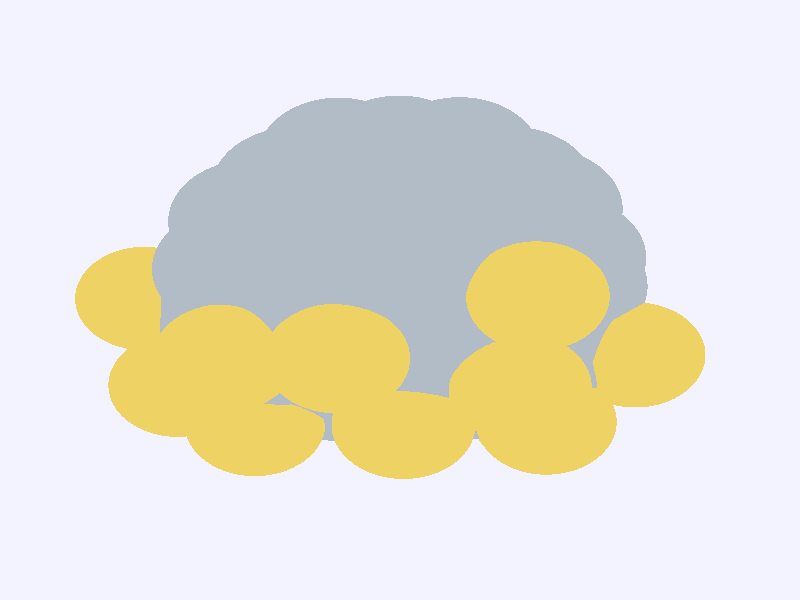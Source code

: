 #include "colors.inc"
#include "shapes.inc"
#include "textures.inc"
#declare Smooth = finish {specular 0.3 roughness 0.07}
#declare BondWidth = 0.1;

//declare atom colour for bonds and the atom itself
#declare CColour = rgb < 0.4392, 0.5020, 0.5647 >;

//declare the atom itself
#declare C =
  sphere {
    <0.0, 0.0, 0.0>, 1.65
    texture {
      pigment {colour CColour}
       finish  {Smooth}
    }
  }

//declare atom colour for bonds and the atom itself
#declare FColour = rgb < 0.8549, 0.6471, 0.1255 >;

//declare the atom itself
#declare F =
  sphere {
    <0.0, 0.0, 0.0>, 1.4
    texture {
      pigment {colour FColour}
       finish  {Smooth}
    }
  }

camera {
  direction < 0, 0, 5>
  up        < 0, 1, 0>
  right     < 1, 0, 0>
  location  < 0, 0, 81.2031184 >
  look_at   < 0, 0,-71.2031184 >
}

light_source {
   < -35.6015592, 35.6015592, 71.2031184>
   colour White
}
light_source {
   < 35.6015592, 35.6015592, 71.2031184>
   colour White
}

background { colour rgb < 0.9000, 0.9000, 1.0000 > }

/* lump the whole cluster into a union that is closed at the end
of the file */
union {

// declaring atom positions:
#declare A1  = <  1.172887, -2.140484,  0.696299 >;
#declare A2  = < -0.023751, -2.122453,  1.375325 >;
#declare A3  = <  2.485555, -1.993817,  1.291822 >;
#declare A4  = <  2.397804, -1.107752,  2.590483 >;
#declare A5  = <  3.351238, -1.539612,  0.025159 >;
#declare A6  = <  3.802598, -0.028884,  0.022375 >;
#declare A7  = <  2.498508, -1.999558, -1.247740 >;
#declare A8  = <  2.427640, -1.123145, -2.554810 >;
#declare A9  = <  1.179290, -2.139606, -0.666320 >;
#declare A10  = < -0.008055, -2.128501, -1.360388 >;
#declare A11  = < -0.181296, -1.969806,  2.807621 >;
#declare A12  = <  0.989902, -1.095952,  3.390851 >;
#declare A13  = < -1.198318, -2.112146,  0.687096 >;
#declare A14  = < -1.189683, -2.116442, -0.687281 >;
#declare A15  = < -1.707328, -1.497259,  2.903959 >;
#declare A16  = < -1.922020,  0.018873,  3.282066 >;
#declare A17  = < -2.370717, -1.957518,  1.523916 >;
#declare A18  = < -3.449387, -1.074505,  0.791909 >;
#declare A19  = <  2.628322,  0.332474,  2.296816 >;
#declare A20  = <  3.310338,  0.819798,  1.168928 >;
#declare A21  = <  0.637263,  0.348675,  3.431145 >;
#declare A22  = < -0.675237,  0.853494,  3.439677 >;
#declare A23  = <  1.664938,  1.118887,  2.909561 >;
#declare A24  = <  1.441909,  2.441490,  2.497445 >;
#declare A25  = <  3.324866,  0.812870, -1.135328 >;
#declare A26  = <  2.655905,  0.318852, -2.268362 >;
#declare A27  = <  3.011980,  2.103731,  0.702121 >;
#declare A28  = <  2.113078,  2.941288,  1.396028 >;
#declare A29  = <  3.020435,  2.099231, -0.679600 >;
#declare A30  = <  2.129605,  2.933032, -1.389076 >;
#declare A31  = <  1.029764, -1.116365, -3.371906 >;
#declare A32  = < -0.147652, -1.985419, -2.796125 >;
#declare A33  = <  1.700312,  1.100513, -2.897190 >;
#declare A34  = <  1.472280,  2.426201, -2.495891 >;
#declare A35  = <  0.678400,  0.327969, -3.426413 >;
#declare A36  = < -0.633131,  0.831867, -3.453012 >;
#declare A37  = < -1.672101, -1.514617, -2.914663 >;
#declare A38  = < -1.882673, -0.001732, -3.305415 >;
#declare A39  = < -2.353323, -1.967040, -1.540198 >;
#declare A40  = < -3.439050, -1.079113, -0.827208 >;
#declare A41  = < -0.908745,  2.136112,  2.934560 >;
#declare A42  = <  0.157678,  2.957564,  2.509877 >;
#declare A43  = < -2.663868,  0.862084,  2.274559 >;
#declare A44  = < -3.303114,  0.368512,  1.124856 >;
#declare A45  = < -2.100055,  2.142069,  2.236646 >;
#declare A46  = < -2.246078,  2.969865,  1.102299 >;
#declare A47  = <  1.233770,  3.774945,  0.701390 >;
#declare A48  = <  1.242193,  3.770520, -0.710562 >;
#declare A49  = <  0.019257,  3.784741,  1.393746 >;
#declare A50  = < -1.199683,  3.790770,  0.679754 >;
#declare A51  = <  0.187717,  2.942010, -2.525930 >;
#declare A52  = < -0.872667,  2.118992, -2.958851 >;
#declare A53  = <  0.035871,  3.776696, -1.416695 >;
#declare A54  = < -1.190000,  3.786770, -0.717943 >;
#declare A55  = < -2.636670,  0.849206, -2.312283 >;
#declare A56  = < -3.289190,  0.361909, -1.166730 >;
#declare A57  = < -2.073706,  2.128954, -2.275407 >;
#declare A58  = < -2.232194,  2.963047, -1.147610 >;
#declare A59  = < -3.346525,  1.143069, -0.023992 >;
#declare A60  = < -2.868798,  2.461736, -0.024933 >;
#declare A61  = <  2.882738, -3.267159,  1.675856 >;
#declare A62  = <  2.895446, -3.277242, -1.618538 >;
#declare A63  = < -0.028829, -3.262413, -3.326847 >;
#declare A64  = < -0.068510, -3.242582,  3.348089 >;
#declare A65  = < -2.905811, -3.228440,  1.682618 >;
#declare A66  = <  4.513890, -2.302314,  0.032355 >;
#declare A67  = <  3.448489, -1.529649, -3.400130 >;
#declare A68  = <  1.262924, -1.519329, -4.678155 >;
#declare A69  = < -2.254965, -2.270828, -3.925661 >;
#declare A70  = < -2.885586, -3.238845, -1.698149 >;
#declare A71  = < -4.687225, -1.470870, -1.289614 >;
#declare A72  = < -4.701698, -1.463595,  1.242180 >;
#declare A73  = < -2.302388, -2.247037,  3.912022 >;
#declare A74  = <  1.207600, -1.489783,  4.702568 >;
#declare A75  = <  3.408970, -1.506815,  3.451610 >;
#declare A76  = <  5.187624,  0.037827,  0.030898 >;
#declare A77  = < -2.621489,  0.099490,  4.477507 >;
#declare A78  = < -2.567459,  0.072527, -4.509027 >;

// place the atoms:
  object {
    C
    translate A1
  }
  object {
    C
    translate A2
  }
  object {
    C
    translate A3
  }
  object {
    C
    translate A4
  }
  object {
    C
    translate A5
  }
  object {
    C
    translate A6
  }
  object {
    C
    translate A7
  }
  object {
    C
    translate A8
  }
  object {
    C
    translate A9
  }
  object {
    C
    translate A10
  }
  object {
    C
    translate A11
  }
  object {
    C
    translate A12
  }
  object {
    C
    translate A13
  }
  object {
    C
    translate A14
  }
  object {
    C
    translate A15
  }
  object {
    C
    translate A16
  }
  object {
    C
    translate A17
  }
  object {
    C
    translate A18
  }
  object {
    C
    translate A19
  }
  object {
    C
    translate A20
  }
  object {
    C
    translate A21
  }
  object {
    C
    translate A22
  }
  object {
    C
    translate A23
  }
  object {
    C
    translate A24
  }
  object {
    C
    translate A25
  }
  object {
    C
    translate A26
  }
  object {
    C
    translate A27
  }
  object {
    C
    translate A28
  }
  object {
    C
    translate A29
  }
  object {
    C
    translate A30
  }
  object {
    C
    translate A31
  }
  object {
    C
    translate A32
  }
  object {
    C
    translate A33
  }
  object {
    C
    translate A34
  }
  object {
    C
    translate A35
  }
  object {
    C
    translate A36
  }
  object {
    C
    translate A37
  }
  object {
    C
    translate A38
  }
  object {
    C
    translate A39
  }
  object {
    C
    translate A40
  }
  object {
    C
    translate A41
  }
  object {
    C
    translate A42
  }
  object {
    C
    translate A43
  }
  object {
    C
    translate A44
  }
  object {
    C
    translate A45
  }
  object {
    C
    translate A46
  }
  object {
    C
    translate A47
  }
  object {
    C
    translate A48
  }
  object {
    C
    translate A49
  }
  object {
    C
    translate A50
  }
  object {
    C
    translate A51
  }
  object {
    C
    translate A52
  }
  object {
    C
    translate A53
  }
  object {
    C
    translate A54
  }
  object {
    C
    translate A55
  }
  object {
    C
    translate A56
  }
  object {
    C
    translate A57
  }
  object {
    C
    translate A58
  }
  object {
    C
    translate A59
  }
  object {
    C
    translate A60
  }
  object {
    F
    translate A61
  }
  object {
    F
    translate A62
  }
  object {
    F
    translate A63
  }
  object {
    F
    translate A64
  }
  object {
    F
    translate A65
  }
  object {
    F
    translate A66
  }
  object {
    F
    translate A67
  }
  object {
    F
    translate A68
  }
  object {
    F
    translate A69
  }
  object {
    F
    translate A70
  }
  object {
    F
    translate A71
  }
  object {
    F
    translate A72
  }
  object {
    F
    translate A73
  }
  object {
    F
    translate A74
  }
  object {
    F
    translate A75
  }
  object {
    F
    translate A76
  }
  object {
    F
    translate A77
  }
  object {
    F
    translate A78
  }

//declare the bonding as symbolic conections:

// Bond from atom 1 to 2
  cylinder {
    A1,
    A2,
    BondWidth
  pigment {colour CColour}
  finish  {Smooth}
}

// Bond from atom 1 to 3
  cylinder {
    A1,
    A3,
    BondWidth
  pigment {colour CColour}
  finish  {Smooth}
}

// Bond from atom 1 to 9
  cylinder {
    A1,
    A9,
    BondWidth
  pigment {colour CColour}
  finish  {Smooth}
}

// Bond from atom 2 to 11
  cylinder {
    A2,
    A11,
    BondWidth
  pigment {colour CColour}
  finish  {Smooth}
}

// Bond from atom 2 to 13
  cylinder {
    A2,
    A13,
    BondWidth
  pigment {colour CColour}
  finish  {Smooth}
}

// Bond from atom 3 to 4
  cylinder {
    A3,
    A4,
    BondWidth
  pigment {colour CColour}
  finish  {Smooth}
}

// Bond from atom 3 to 5
  cylinder {
    A3,
    A5,
    BondWidth
  pigment {colour CColour}
  finish  {Smooth}
}

// Bond from atom 3 to 61
  cylinder {
    A3,
    ((A3+A61)/2),
    BondWidth
  pigment {colour CColour}
  finish  {Smooth}
}
  cylinder {
    A61,
    ((A3+A61)/2),
    BondWidth
  pigment {colour FColour}
  finish  {Smooth}
}

// Bond from atom 4 to 12
  cylinder {
    A4,
    A12,
    BondWidth
  pigment {colour CColour}
  finish  {Smooth}
}

// Bond from atom 4 to 19
  cylinder {
    A4,
    A19,
    BondWidth
  pigment {colour CColour}
  finish  {Smooth}
}

// Bond from atom 4 to 75
  cylinder {
    A4,
    ((A4+A75)/2),
    BondWidth
  pigment {colour CColour}
  finish  {Smooth}
}
  cylinder {
    A75,
    ((A4+A75)/2),
    BondWidth
  pigment {colour FColour}
  finish  {Smooth}
}

// Bond from atom 5 to 6
  cylinder {
    A5,
    A6,
    BondWidth
  pigment {colour CColour}
  finish  {Smooth}
}

// Bond from atom 5 to 7
  cylinder {
    A5,
    A7,
    BondWidth
  pigment {colour CColour}
  finish  {Smooth}
}

// Bond from atom 5 to 66
  cylinder {
    A5,
    ((A5+A66)/2),
    BondWidth
  pigment {colour CColour}
  finish  {Smooth}
}
  cylinder {
    A66,
    ((A5+A66)/2),
    BondWidth
  pigment {colour FColour}
  finish  {Smooth}
}

// Bond from atom 6 to 20
  cylinder {
    A6,
    A20,
    BondWidth
  pigment {colour CColour}
  finish  {Smooth}
}

// Bond from atom 6 to 25
  cylinder {
    A6,
    A25,
    BondWidth
  pigment {colour CColour}
  finish  {Smooth}
}

// Bond from atom 6 to 76
  cylinder {
    A6,
    ((A6+A76)/2),
    BondWidth
  pigment {colour CColour}
  finish  {Smooth}
}
  cylinder {
    A76,
    ((A6+A76)/2),
    BondWidth
  pigment {colour FColour}
  finish  {Smooth}
}

// Bond from atom 7 to 8
  cylinder {
    A7,
    A8,
    BondWidth
  pigment {colour CColour}
  finish  {Smooth}
}

// Bond from atom 7 to 9
  cylinder {
    A7,
    A9,
    BondWidth
  pigment {colour CColour}
  finish  {Smooth}
}

// Bond from atom 7 to 62
  cylinder {
    A7,
    ((A7+A62)/2),
    BondWidth
  pigment {colour CColour}
  finish  {Smooth}
}
  cylinder {
    A62,
    ((A7+A62)/2),
    BondWidth
  pigment {colour FColour}
  finish  {Smooth}
}

// Bond from atom 8 to 26
  cylinder {
    A8,
    A26,
    BondWidth
  pigment {colour CColour}
  finish  {Smooth}
}

// Bond from atom 8 to 31
  cylinder {
    A8,
    A31,
    BondWidth
  pigment {colour CColour}
  finish  {Smooth}
}

// Bond from atom 8 to 67
  cylinder {
    A8,
    ((A8+A67)/2),
    BondWidth
  pigment {colour CColour}
  finish  {Smooth}
}
  cylinder {
    A67,
    ((A8+A67)/2),
    BondWidth
  pigment {colour FColour}
  finish  {Smooth}
}

// Bond from atom 9 to 10
  cylinder {
    A9,
    A10,
    BondWidth
  pigment {colour CColour}
  finish  {Smooth}
}

// Bond from atom 10 to 14
  cylinder {
    A10,
    A14,
    BondWidth
  pigment {colour CColour}
  finish  {Smooth}
}

// Bond from atom 10 to 32
  cylinder {
    A10,
    A32,
    BondWidth
  pigment {colour CColour}
  finish  {Smooth}
}

// Bond from atom 11 to 12
  cylinder {
    A11,
    A12,
    BondWidth
  pigment {colour CColour}
  finish  {Smooth}
}

// Bond from atom 11 to 15
  cylinder {
    A11,
    A15,
    BondWidth
  pigment {colour CColour}
  finish  {Smooth}
}

// Bond from atom 11 to 64
  cylinder {
    A11,
    ((A11+A64)/2),
    BondWidth
  pigment {colour CColour}
  finish  {Smooth}
}
  cylinder {
    A64,
    ((A11+A64)/2),
    BondWidth
  pigment {colour FColour}
  finish  {Smooth}
}

// Bond from atom 12 to 21
  cylinder {
    A12,
    A21,
    BondWidth
  pigment {colour CColour}
  finish  {Smooth}
}

// Bond from atom 12 to 74
  cylinder {
    A12,
    ((A12+A74)/2),
    BondWidth
  pigment {colour CColour}
  finish  {Smooth}
}
  cylinder {
    A74,
    ((A12+A74)/2),
    BondWidth
  pigment {colour FColour}
  finish  {Smooth}
}

// Bond from atom 13 to 14
  cylinder {
    A13,
    A14,
    BondWidth
  pigment {colour CColour}
  finish  {Smooth}
}

// Bond from atom 13 to 17
  cylinder {
    A13,
    A17,
    BondWidth
  pigment {colour CColour}
  finish  {Smooth}
}

// Bond from atom 14 to 39
  cylinder {
    A14,
    A39,
    BondWidth
  pigment {colour CColour}
  finish  {Smooth}
}

// Bond from atom 15 to 16
  cylinder {
    A15,
    A16,
    BondWidth
  pigment {colour CColour}
  finish  {Smooth}
}

// Bond from atom 15 to 17
  cylinder {
    A15,
    A17,
    BondWidth
  pigment {colour CColour}
  finish  {Smooth}
}

// Bond from atom 15 to 73
  cylinder {
    A15,
    ((A15+A73)/2),
    BondWidth
  pigment {colour CColour}
  finish  {Smooth}
}
  cylinder {
    A73,
    ((A15+A73)/2),
    BondWidth
  pigment {colour FColour}
  finish  {Smooth}
}

// Bond from atom 16 to 22
  cylinder {
    A16,
    A22,
    BondWidth
  pigment {colour CColour}
  finish  {Smooth}
}

// Bond from atom 16 to 43
  cylinder {
    A16,
    A43,
    BondWidth
  pigment {colour CColour}
  finish  {Smooth}
}

// Bond from atom 16 to 77
  cylinder {
    A16,
    ((A16+A77)/2),
    BondWidth
  pigment {colour CColour}
  finish  {Smooth}
}
  cylinder {
    A77,
    ((A16+A77)/2),
    BondWidth
  pigment {colour FColour}
  finish  {Smooth}
}

// Bond from atom 17 to 18
  cylinder {
    A17,
    A18,
    BondWidth
  pigment {colour CColour}
  finish  {Smooth}
}

// Bond from atom 17 to 65
  cylinder {
    A17,
    ((A17+A65)/2),
    BondWidth
  pigment {colour CColour}
  finish  {Smooth}
}
  cylinder {
    A65,
    ((A17+A65)/2),
    BondWidth
  pigment {colour FColour}
  finish  {Smooth}
}

// Bond from atom 18 to 40
  cylinder {
    A18,
    A40,
    BondWidth
  pigment {colour CColour}
  finish  {Smooth}
}

// Bond from atom 18 to 44
  cylinder {
    A18,
    A44,
    BondWidth
  pigment {colour CColour}
  finish  {Smooth}
}

// Bond from atom 18 to 72
  cylinder {
    A18,
    ((A18+A72)/2),
    BondWidth
  pigment {colour CColour}
  finish  {Smooth}
}
  cylinder {
    A72,
    ((A18+A72)/2),
    BondWidth
  pigment {colour FColour}
  finish  {Smooth}
}

// Bond from atom 19 to 20
  cylinder {
    A19,
    A20,
    BondWidth
  pigment {colour CColour}
  finish  {Smooth}
}

// Bond from atom 19 to 23
  cylinder {
    A19,
    A23,
    BondWidth
  pigment {colour CColour}
  finish  {Smooth}
}

// Bond from atom 20 to 27
  cylinder {
    A20,
    A27,
    BondWidth
  pigment {colour CColour}
  finish  {Smooth}
}

// Bond from atom 21 to 22
  cylinder {
    A21,
    A22,
    BondWidth
  pigment {colour CColour}
  finish  {Smooth}
}

// Bond from atom 21 to 23
  cylinder {
    A21,
    A23,
    BondWidth
  pigment {colour CColour}
  finish  {Smooth}
}

// Bond from atom 22 to 41
  cylinder {
    A22,
    A41,
    BondWidth
  pigment {colour CColour}
  finish  {Smooth}
}

// Bond from atom 23 to 24
  cylinder {
    A23,
    A24,
    BondWidth
  pigment {colour CColour}
  finish  {Smooth}
}

// Bond from atom 24 to 28
  cylinder {
    A24,
    A28,
    BondWidth
  pigment {colour CColour}
  finish  {Smooth}
}

// Bond from atom 24 to 42
  cylinder {
    A24,
    A42,
    BondWidth
  pigment {colour CColour}
  finish  {Smooth}
}

// Bond from atom 25 to 26
  cylinder {
    A25,
    A26,
    BondWidth
  pigment {colour CColour}
  finish  {Smooth}
}

// Bond from atom 25 to 29
  cylinder {
    A25,
    A29,
    BondWidth
  pigment {colour CColour}
  finish  {Smooth}
}

// Bond from atom 26 to 33
  cylinder {
    A26,
    A33,
    BondWidth
  pigment {colour CColour}
  finish  {Smooth}
}

// Bond from atom 27 to 28
  cylinder {
    A27,
    A28,
    BondWidth
  pigment {colour CColour}
  finish  {Smooth}
}

// Bond from atom 27 to 29
  cylinder {
    A27,
    A29,
    BondWidth
  pigment {colour CColour}
  finish  {Smooth}
}

// Bond from atom 28 to 47
  cylinder {
    A28,
    A47,
    BondWidth
  pigment {colour CColour}
  finish  {Smooth}
}

// Bond from atom 29 to 30
  cylinder {
    A29,
    A30,
    BondWidth
  pigment {colour CColour}
  finish  {Smooth}
}

// Bond from atom 30 to 34
  cylinder {
    A30,
    A34,
    BondWidth
  pigment {colour CColour}
  finish  {Smooth}
}

// Bond from atom 30 to 48
  cylinder {
    A30,
    A48,
    BondWidth
  pigment {colour CColour}
  finish  {Smooth}
}

// Bond from atom 31 to 32
  cylinder {
    A31,
    A32,
    BondWidth
  pigment {colour CColour}
  finish  {Smooth}
}

// Bond from atom 31 to 35
  cylinder {
    A31,
    A35,
    BondWidth
  pigment {colour CColour}
  finish  {Smooth}
}

// Bond from atom 31 to 68
  cylinder {
    A31,
    ((A31+A68)/2),
    BondWidth
  pigment {colour CColour}
  finish  {Smooth}
}
  cylinder {
    A68,
    ((A31+A68)/2),
    BondWidth
  pigment {colour FColour}
  finish  {Smooth}
}

// Bond from atom 32 to 37
  cylinder {
    A32,
    A37,
    BondWidth
  pigment {colour CColour}
  finish  {Smooth}
}

// Bond from atom 32 to 63
  cylinder {
    A32,
    ((A32+A63)/2),
    BondWidth
  pigment {colour CColour}
  finish  {Smooth}
}
  cylinder {
    A63,
    ((A32+A63)/2),
    BondWidth
  pigment {colour FColour}
  finish  {Smooth}
}

// Bond from atom 33 to 34
  cylinder {
    A33,
    A34,
    BondWidth
  pigment {colour CColour}
  finish  {Smooth}
}

// Bond from atom 33 to 35
  cylinder {
    A33,
    A35,
    BondWidth
  pigment {colour CColour}
  finish  {Smooth}
}

// Bond from atom 34 to 51
  cylinder {
    A34,
    A51,
    BondWidth
  pigment {colour CColour}
  finish  {Smooth}
}

// Bond from atom 35 to 36
  cylinder {
    A35,
    A36,
    BondWidth
  pigment {colour CColour}
  finish  {Smooth}
}

// Bond from atom 36 to 38
  cylinder {
    A36,
    A38,
    BondWidth
  pigment {colour CColour}
  finish  {Smooth}
}

// Bond from atom 36 to 52
  cylinder {
    A36,
    A52,
    BondWidth
  pigment {colour CColour}
  finish  {Smooth}
}

// Bond from atom 37 to 38
  cylinder {
    A37,
    A38,
    BondWidth
  pigment {colour CColour}
  finish  {Smooth}
}

// Bond from atom 37 to 39
  cylinder {
    A37,
    A39,
    BondWidth
  pigment {colour CColour}
  finish  {Smooth}
}

// Bond from atom 37 to 69
  cylinder {
    A37,
    ((A37+A69)/2),
    BondWidth
  pigment {colour CColour}
  finish  {Smooth}
}
  cylinder {
    A69,
    ((A37+A69)/2),
    BondWidth
  pigment {colour FColour}
  finish  {Smooth}
}

// Bond from atom 38 to 55
  cylinder {
    A38,
    A55,
    BondWidth
  pigment {colour CColour}
  finish  {Smooth}
}

// Bond from atom 38 to 78
  cylinder {
    A38,
    ((A38+A78)/2),
    BondWidth
  pigment {colour CColour}
  finish  {Smooth}
}
  cylinder {
    A78,
    ((A38+A78)/2),
    BondWidth
  pigment {colour FColour}
  finish  {Smooth}
}

// Bond from atom 39 to 40
  cylinder {
    A39,
    A40,
    BondWidth
  pigment {colour CColour}
  finish  {Smooth}
}

// Bond from atom 39 to 70
  cylinder {
    A39,
    ((A39+A70)/2),
    BondWidth
  pigment {colour CColour}
  finish  {Smooth}
}
  cylinder {
    A70,
    ((A39+A70)/2),
    BondWidth
  pigment {colour FColour}
  finish  {Smooth}
}

// Bond from atom 40 to 56
  cylinder {
    A40,
    A56,
    BondWidth
  pigment {colour CColour}
  finish  {Smooth}
}

// Bond from atom 40 to 71
  cylinder {
    A40,
    ((A40+A71)/2),
    BondWidth
  pigment {colour CColour}
  finish  {Smooth}
}
  cylinder {
    A71,
    ((A40+A71)/2),
    BondWidth
  pigment {colour FColour}
  finish  {Smooth}
}

// Bond from atom 41 to 42
  cylinder {
    A41,
    A42,
    BondWidth
  pigment {colour CColour}
  finish  {Smooth}
}

// Bond from atom 41 to 45
  cylinder {
    A41,
    A45,
    BondWidth
  pigment {colour CColour}
  finish  {Smooth}
}

// Bond from atom 42 to 49
  cylinder {
    A42,
    A49,
    BondWidth
  pigment {colour CColour}
  finish  {Smooth}
}

// Bond from atom 43 to 44
  cylinder {
    A43,
    A44,
    BondWidth
  pigment {colour CColour}
  finish  {Smooth}
}

// Bond from atom 43 to 45
  cylinder {
    A43,
    A45,
    BondWidth
  pigment {colour CColour}
  finish  {Smooth}
}

// Bond from atom 44 to 59
  cylinder {
    A44,
    A59,
    BondWidth
  pigment {colour CColour}
  finish  {Smooth}
}

// Bond from atom 45 to 46
  cylinder {
    A45,
    A46,
    BondWidth
  pigment {colour CColour}
  finish  {Smooth}
}

// Bond from atom 46 to 50
  cylinder {
    A46,
    A50,
    BondWidth
  pigment {colour CColour}
  finish  {Smooth}
}

// Bond from atom 46 to 60
  cylinder {
    A46,
    A60,
    BondWidth
  pigment {colour CColour}
  finish  {Smooth}
}

// Bond from atom 47 to 48
  cylinder {
    A47,
    A48,
    BondWidth
  pigment {colour CColour}
  finish  {Smooth}
}

// Bond from atom 47 to 49
  cylinder {
    A47,
    A49,
    BondWidth
  pigment {colour CColour}
  finish  {Smooth}
}

// Bond from atom 48 to 53
  cylinder {
    A48,
    A53,
    BondWidth
  pigment {colour CColour}
  finish  {Smooth}
}

// Bond from atom 49 to 50
  cylinder {
    A49,
    A50,
    BondWidth
  pigment {colour CColour}
  finish  {Smooth}
}

// Bond from atom 50 to 54
  cylinder {
    A50,
    A54,
    BondWidth
  pigment {colour CColour}
  finish  {Smooth}
}

// Bond from atom 51 to 52
  cylinder {
    A51,
    A52,
    BondWidth
  pigment {colour CColour}
  finish  {Smooth}
}

// Bond from atom 51 to 53
  cylinder {
    A51,
    A53,
    BondWidth
  pigment {colour CColour}
  finish  {Smooth}
}

// Bond from atom 52 to 57
  cylinder {
    A52,
    A57,
    BondWidth
  pigment {colour CColour}
  finish  {Smooth}
}

// Bond from atom 53 to 54
  cylinder {
    A53,
    A54,
    BondWidth
  pigment {colour CColour}
  finish  {Smooth}
}

// Bond from atom 54 to 58
  cylinder {
    A54,
    A58,
    BondWidth
  pigment {colour CColour}
  finish  {Smooth}
}

// Bond from atom 55 to 56
  cylinder {
    A55,
    A56,
    BondWidth
  pigment {colour CColour}
  finish  {Smooth}
}

// Bond from atom 55 to 57
  cylinder {
    A55,
    A57,
    BondWidth
  pigment {colour CColour}
  finish  {Smooth}
}

// Bond from atom 56 to 59
  cylinder {
    A56,
    A59,
    BondWidth
  pigment {colour CColour}
  finish  {Smooth}
}

// Bond from atom 57 to 58
  cylinder {
    A57,
    A58,
    BondWidth
  pigment {colour CColour}
  finish  {Smooth}
}

// Bond from atom 58 to 60
  cylinder {
    A58,
    A60,
    BondWidth
  pigment {colour CColour}
  finish  {Smooth}
}

// Bond from atom 59 to 60
  cylinder {
    A59,
    A60,
    BondWidth
  pigment {colour CColour}
  finish  {Smooth}
}

// any rotation/translation statements here affect the whole cluster
// e.g. rotate 30*x

}